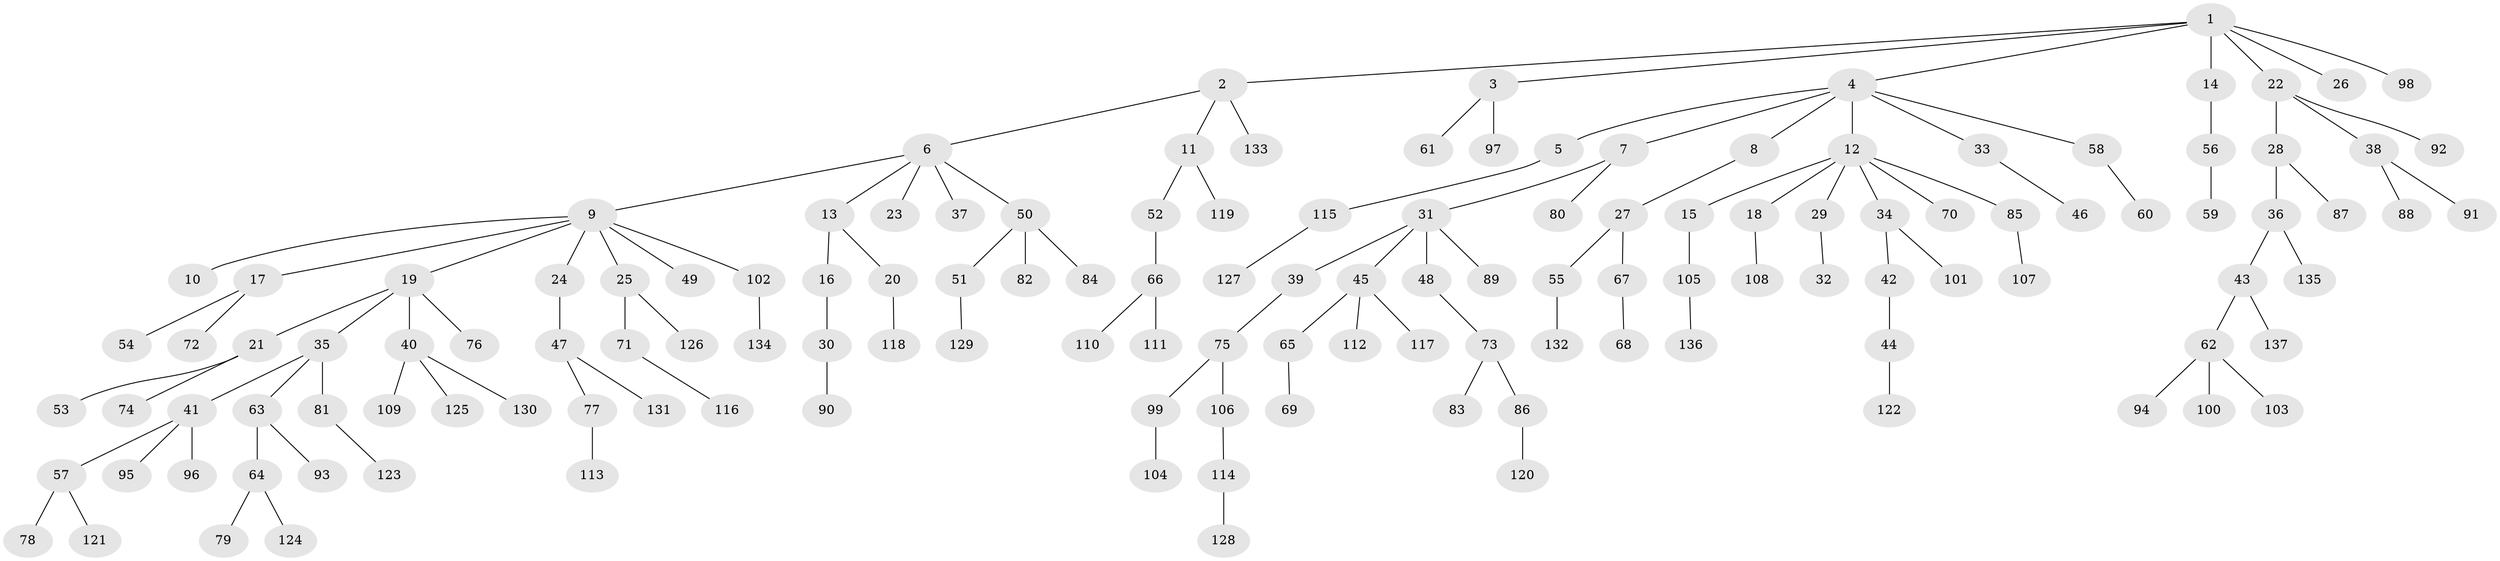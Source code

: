 // Generated by graph-tools (version 1.1) at 2025/36/03/09/25 02:36:35]
// undirected, 137 vertices, 136 edges
graph export_dot {
graph [start="1"]
  node [color=gray90,style=filled];
  1;
  2;
  3;
  4;
  5;
  6;
  7;
  8;
  9;
  10;
  11;
  12;
  13;
  14;
  15;
  16;
  17;
  18;
  19;
  20;
  21;
  22;
  23;
  24;
  25;
  26;
  27;
  28;
  29;
  30;
  31;
  32;
  33;
  34;
  35;
  36;
  37;
  38;
  39;
  40;
  41;
  42;
  43;
  44;
  45;
  46;
  47;
  48;
  49;
  50;
  51;
  52;
  53;
  54;
  55;
  56;
  57;
  58;
  59;
  60;
  61;
  62;
  63;
  64;
  65;
  66;
  67;
  68;
  69;
  70;
  71;
  72;
  73;
  74;
  75;
  76;
  77;
  78;
  79;
  80;
  81;
  82;
  83;
  84;
  85;
  86;
  87;
  88;
  89;
  90;
  91;
  92;
  93;
  94;
  95;
  96;
  97;
  98;
  99;
  100;
  101;
  102;
  103;
  104;
  105;
  106;
  107;
  108;
  109;
  110;
  111;
  112;
  113;
  114;
  115;
  116;
  117;
  118;
  119;
  120;
  121;
  122;
  123;
  124;
  125;
  126;
  127;
  128;
  129;
  130;
  131;
  132;
  133;
  134;
  135;
  136;
  137;
  1 -- 2;
  1 -- 3;
  1 -- 4;
  1 -- 14;
  1 -- 22;
  1 -- 26;
  1 -- 98;
  2 -- 6;
  2 -- 11;
  2 -- 133;
  3 -- 61;
  3 -- 97;
  4 -- 5;
  4 -- 7;
  4 -- 8;
  4 -- 12;
  4 -- 33;
  4 -- 58;
  5 -- 115;
  6 -- 9;
  6 -- 13;
  6 -- 23;
  6 -- 37;
  6 -- 50;
  7 -- 31;
  7 -- 80;
  8 -- 27;
  9 -- 10;
  9 -- 17;
  9 -- 19;
  9 -- 24;
  9 -- 25;
  9 -- 49;
  9 -- 102;
  11 -- 52;
  11 -- 119;
  12 -- 15;
  12 -- 18;
  12 -- 29;
  12 -- 34;
  12 -- 70;
  12 -- 85;
  13 -- 16;
  13 -- 20;
  14 -- 56;
  15 -- 105;
  16 -- 30;
  17 -- 54;
  17 -- 72;
  18 -- 108;
  19 -- 21;
  19 -- 35;
  19 -- 40;
  19 -- 76;
  20 -- 118;
  21 -- 53;
  21 -- 74;
  22 -- 28;
  22 -- 38;
  22 -- 92;
  24 -- 47;
  25 -- 71;
  25 -- 126;
  27 -- 55;
  27 -- 67;
  28 -- 36;
  28 -- 87;
  29 -- 32;
  30 -- 90;
  31 -- 39;
  31 -- 45;
  31 -- 48;
  31 -- 89;
  33 -- 46;
  34 -- 42;
  34 -- 101;
  35 -- 41;
  35 -- 63;
  35 -- 81;
  36 -- 43;
  36 -- 135;
  38 -- 88;
  38 -- 91;
  39 -- 75;
  40 -- 109;
  40 -- 125;
  40 -- 130;
  41 -- 57;
  41 -- 95;
  41 -- 96;
  42 -- 44;
  43 -- 62;
  43 -- 137;
  44 -- 122;
  45 -- 65;
  45 -- 112;
  45 -- 117;
  47 -- 77;
  47 -- 131;
  48 -- 73;
  50 -- 51;
  50 -- 82;
  50 -- 84;
  51 -- 129;
  52 -- 66;
  55 -- 132;
  56 -- 59;
  57 -- 78;
  57 -- 121;
  58 -- 60;
  62 -- 94;
  62 -- 100;
  62 -- 103;
  63 -- 64;
  63 -- 93;
  64 -- 79;
  64 -- 124;
  65 -- 69;
  66 -- 110;
  66 -- 111;
  67 -- 68;
  71 -- 116;
  73 -- 83;
  73 -- 86;
  75 -- 99;
  75 -- 106;
  77 -- 113;
  81 -- 123;
  85 -- 107;
  86 -- 120;
  99 -- 104;
  102 -- 134;
  105 -- 136;
  106 -- 114;
  114 -- 128;
  115 -- 127;
}
